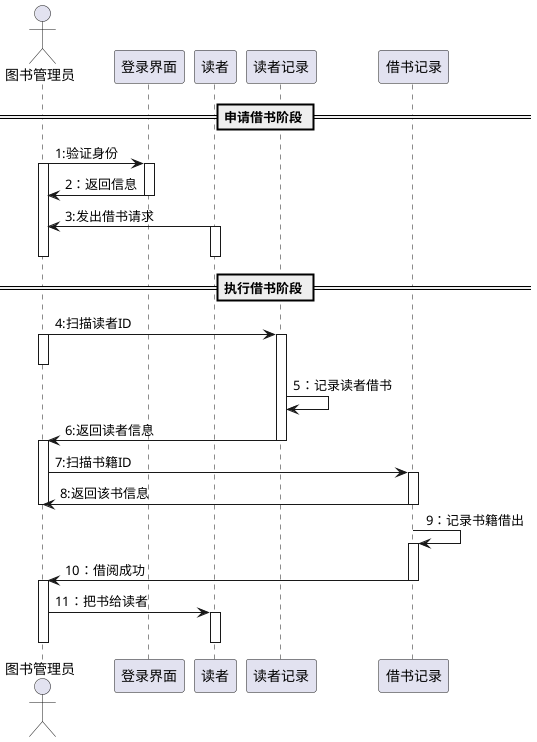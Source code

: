 @startuml
actor 图书管理员
== 申请借书阶段 ==
图书管理员->登录界面:1:验证身份
activate 图书管理员
activate 登录界面
登录界面->图书管理员:2：返回信息
deactivate 登录界面
读者->图书管理员:3:发出借书请求
activate 读者
deactivate 图书管理员
deactivate 读者

== 执行借书阶段 ==
图书管理员->读者记录:4:扫描读者ID
activate 图书管理员
activate 读者记录
deactivate 图书管理员
读者记录->读者记录:5：记录读者借书
读者记录->图书管理员:6:返回读者信息
deactivate 读者记录
activate 图书管理员
图书管理员->借书记录:7:扫描书籍ID
activate 借书记录

借书记录->图书管理员:8:返回该书信息
deactivate 图书管理员
deactivate 借书记录



借书记录->借书记录:9：记录书籍借出
activate 借书记录

借书记录->图书管理员:10：借阅成功
deactivate 借书记录
activate 图书管理员

图书管理员->读者:11：把书给读者
activate 读者
deactivate 读者
deactivate 图书管理员

@enduml